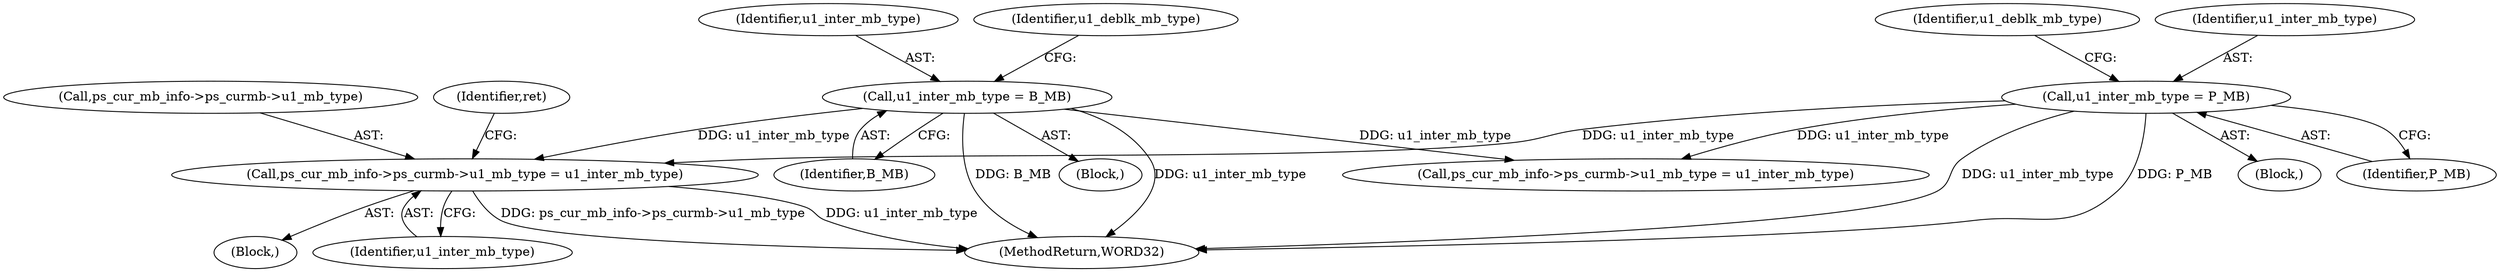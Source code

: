 digraph "0_Android_4a524d3a8ae9aa20c36430008e6bd429443f8f1d_3@pointer" {
"1000574" [label="(Call,ps_cur_mb_info->ps_curmb->u1_mb_type = u1_inter_mb_type)"];
"1000230" [label="(Call,u1_inter_mb_type = B_MB)"];
"1000219" [label="(Call,u1_inter_mb_type = P_MB)"];
"1000575" [label="(Call,ps_cur_mb_info->ps_curmb->u1_mb_type)"];
"1000826" [label="(MethodReturn,WORD32)"];
"1000231" [label="(Identifier,u1_inter_mb_type)"];
"1000223" [label="(Identifier,u1_deblk_mb_type)"];
"1000232" [label="(Identifier,B_MB)"];
"1000234" [label="(Identifier,u1_deblk_mb_type)"];
"1000218" [label="(Block,)"];
"1000582" [label="(Identifier,ret)"];
"1000484" [label="(Call,ps_cur_mb_info->ps_curmb->u1_mb_type = u1_inter_mb_type)"];
"1000221" [label="(Identifier,P_MB)"];
"1000230" [label="(Call,u1_inter_mb_type = B_MB)"];
"1000573" [label="(Block,)"];
"1000219" [label="(Call,u1_inter_mb_type = P_MB)"];
"1000220" [label="(Identifier,u1_inter_mb_type)"];
"1000580" [label="(Identifier,u1_inter_mb_type)"];
"1000574" [label="(Call,ps_cur_mb_info->ps_curmb->u1_mb_type = u1_inter_mb_type)"];
"1000229" [label="(Block,)"];
"1000574" -> "1000573"  [label="AST: "];
"1000574" -> "1000580"  [label="CFG: "];
"1000575" -> "1000574"  [label="AST: "];
"1000580" -> "1000574"  [label="AST: "];
"1000582" -> "1000574"  [label="CFG: "];
"1000574" -> "1000826"  [label="DDG: ps_cur_mb_info->ps_curmb->u1_mb_type"];
"1000574" -> "1000826"  [label="DDG: u1_inter_mb_type"];
"1000230" -> "1000574"  [label="DDG: u1_inter_mb_type"];
"1000219" -> "1000574"  [label="DDG: u1_inter_mb_type"];
"1000230" -> "1000229"  [label="AST: "];
"1000230" -> "1000232"  [label="CFG: "];
"1000231" -> "1000230"  [label="AST: "];
"1000232" -> "1000230"  [label="AST: "];
"1000234" -> "1000230"  [label="CFG: "];
"1000230" -> "1000826"  [label="DDG: u1_inter_mb_type"];
"1000230" -> "1000826"  [label="DDG: B_MB"];
"1000230" -> "1000484"  [label="DDG: u1_inter_mb_type"];
"1000219" -> "1000218"  [label="AST: "];
"1000219" -> "1000221"  [label="CFG: "];
"1000220" -> "1000219"  [label="AST: "];
"1000221" -> "1000219"  [label="AST: "];
"1000223" -> "1000219"  [label="CFG: "];
"1000219" -> "1000826"  [label="DDG: P_MB"];
"1000219" -> "1000826"  [label="DDG: u1_inter_mb_type"];
"1000219" -> "1000484"  [label="DDG: u1_inter_mb_type"];
}
